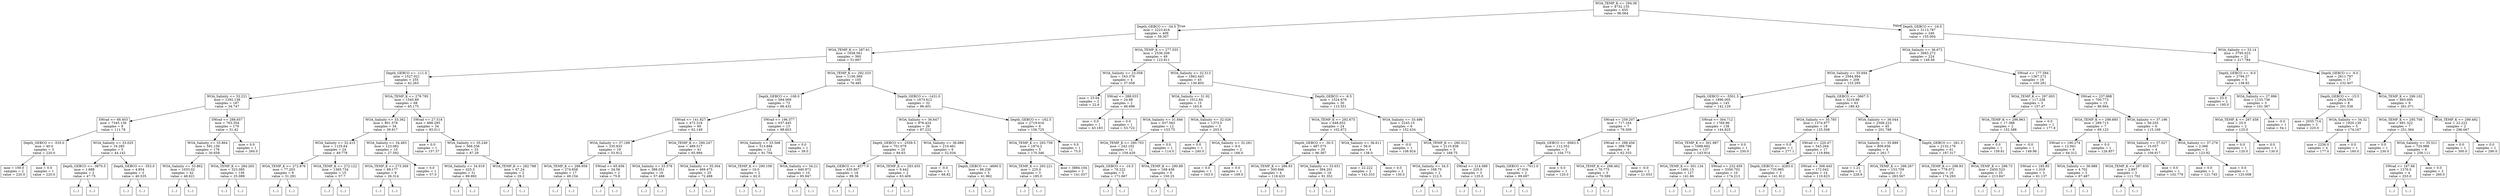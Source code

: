 digraph Tree {
node [shape=box] ;
0 [label="WOA_TEMP_K <= 294.36\nmse = 4732.135\nsamples = 655\nvalue = 96.064"] ;
1 [label="Depth_GEBCO <= -34.5\nmse = 2223.816\nsamples = 409\nvalue = 59.307"] ;
0 -> 1 [labeldistance=2.5, labelangle=45, headlabel="True"] ;
2 [label="WOA_TEMP_K <= 287.61\nmse = 1658.561\nsamples = 360\nvalue = 51.667"] ;
1 -> 2 ;
3 [label="Depth_GEBCO <= -111.0\nmse = 1527.021\nsamples = 255\nvalue = 42.263"] ;
2 -> 3 ;
4 [label="WOA_Salinity <= 33.221\nmse = 1292.138\nsamples = 187\nvalue = 34.747"] ;
3 -> 4 ;
5 [label="SWrad <= 68.403\nmse = 7345.136\nsamples = 8\nvalue = 111.78"] ;
4 -> 5 ;
6 [label="Depth_GEBCO <= -535.0\nmse = 40.0\nsamples = 3\nvalue = 220.0"] ;
5 -> 6 ;
7 [label="mse = 100.0\nsamples = 2\nvalue = 220.0"] ;
6 -> 7 ;
8 [label="mse = 0.0\nsamples = 1\nvalue = 220.0"] ;
6 -> 8 ;
9 [label="WOA_Salinity <= 33.025\nmse = 16.285\nsamples = 5\nvalue = 44.142"] ;
5 -> 9 ;
10 [label="Depth_GEBCO <= -3870.5\nmse = 1.688\nsamples = 2\nvalue = 47.75"] ;
9 -> 10 ;
11 [label="(...)"] ;
10 -> 11 ;
12 [label="(...)"] ;
10 -> 12 ;
13 [label="Depth_GEBCO <= -353.0\nmse = 4.854\nsamples = 3\nvalue = 40.535"] ;
9 -> 13 ;
14 [label="(...)"] ;
13 -> 14 ;
15 [label="(...)"] ;
13 -> 15 ;
16 [label="SWrad <= 288.657\nmse = 763.354\nsamples = 179\nvalue = 31.42"] ;
4 -> 16 ;
17 [label="WOA_Salinity <= 33.864\nmse = 591.156\nsamples = 178\nvalue = 30.658"] ;
16 -> 17 ;
18 [label="WOA_Salinity <= 33.862\nmse = 1033.02\nsamples = 42\nvalue = 48.621"] ;
17 -> 18 ;
19 [label="(...)"] ;
18 -> 19 ;
96 [label="(...)"] ;
18 -> 96 ;
97 [label="WOA_TEMP_K <= 284.265\nmse = 323.095\nsamples = 136\nvalue = 25.089"] ;
17 -> 97 ;
98 [label="(...)"] ;
97 -> 98 ;
261 [label="(...)"] ;
97 -> 261 ;
296 [label="mse = 0.0\nsamples = 1\nvalue = 260.0"] ;
16 -> 296 ;
297 [label="WOA_TEMP_K <= 279.795\nmse = 1545.89\nsamples = 68\nvalue = 65.175"] ;
3 -> 297 ;
298 [label="WOA_Salinity <= 33.362\nmse = 801.578\nsamples = 34\nvalue = 39.917"] ;
297 -> 298 ;
299 [label="WOA_Salinity <= 32.415\nmse = 1125.64\nsamples = 24\nvalue = 49.778"] ;
298 -> 299 ;
300 [label="WOA_TEMP_K <= 272.876\nmse = 77.203\nsamples = 9\nvalue = 31.291"] ;
299 -> 300 ;
301 [label="(...)"] ;
300 -> 301 ;
302 [label="(...)"] ;
300 -> 302 ;
303 [label="WOA_TEMP_K <= 272.122\nmse = 1365.734\nsamples = 15\nvalue = 57.7"] ;
299 -> 303 ;
304 [label="(...)"] ;
303 -> 304 ;
307 [label="(...)"] ;
303 -> 307 ;
310 [label="WOA_Salinity <= 34.483\nmse = 123.062\nsamples = 10\nvalue = 27.592"] ;
298 -> 310 ;
311 [label="WOA_TEMP_K <= 273.369\nmse = 89.177\nsamples = 9\nvalue = 26.314"] ;
310 -> 311 ;
312 [label="(...)"] ;
311 -> 312 ;
323 [label="(...)"] ;
311 -> 323 ;
326 [label="mse = 0.0\nsamples = 1\nvalue = 57.0"] ;
310 -> 326 ;
327 [label="SWrad <= 27.518\nmse = 888.295\nsamples = 34\nvalue = 93.011"] ;
297 -> 327 ;
328 [label="mse = 0.0\nsamples = 1\nvalue = 157.37"] ;
327 -> 328 ;
329 [label="WOA_Salinity <= 35.249\nmse = 566.336\nsamples = 33\nvalue = 87.29"] ;
327 -> 329 ;
330 [label="WOA_Salinity <= 34.919\nmse = 425.3\nsamples = 31\nvalue = 89.992"] ;
329 -> 330 ;
331 [label="(...)"] ;
330 -> 331 ;
362 [label="(...)"] ;
330 -> 362 ;
375 [label="WOA_TEMP_K <= 282.788\nmse = 67.24\nsamples = 2\nvalue = 29.2"] ;
329 -> 375 ;
376 [label="(...)"] ;
375 -> 376 ;
377 [label="(...)"] ;
375 -> 377 ;
378 [label="WOA_TEMP_K <= 292.333\nmse = 1156.369\nsamples = 105\nvalue = 76.485"] ;
2 -> 378 ;
379 [label="Depth_GEBCO <= -108.0\nmse = 594.009\nsamples = 73\nvalue = 66.432"] ;
378 -> 379 ;
380 [label="SWrad <= 141.827\nmse = 472.316\nsamples = 60\nvalue = 62.149"] ;
379 -> 380 ;
381 [label="WOA_Salinity <= 37.189\nmse = 335.933\nsamples = 19\nvalue = 53.912"] ;
380 -> 381 ;
382 [label="WOA_TEMP_K <= 288.959\nmse = 274.658\nsamples = 17\nvalue = 49.154"] ;
381 -> 382 ;
383 [label="(...)"] ;
382 -> 383 ;
392 [label="(...)"] ;
382 -> 392 ;
415 [label="SWrad <= 65.656\nmse = 34.56\nsamples = 2\nvalue = 75.8"] ;
381 -> 415 ;
416 [label="(...)"] ;
415 -> 416 ;
417 [label="(...)"] ;
415 -> 417 ;
418 [label="WOA_TEMP_K <= 290.247\nmse = 489.517\nsamples = 41\nvalue = 65.994"] ;
380 -> 418 ;
419 [label="WOA_Salinity <= 33.578\nmse = 388.051\nsamples = 16\nvalue = 57.488"] ;
418 -> 419 ;
420 [label="(...)"] ;
419 -> 420 ;
423 [label="(...)"] ;
419 -> 423 ;
444 [label="WOA_Salinity <= 35.304\nmse = 469.475\nsamples = 25\nvalue = 72.498"] ;
418 -> 444 ;
445 [label="(...)"] ;
444 -> 445 ;
450 [label="(...)"] ;
444 -> 450 ;
481 [label="SWrad <= 196.377\nmse = 637.445\nsamples = 13\nvalue = 88.603"] ;
379 -> 481 ;
482 [label="WOA_Salinity <= 33.568\nmse = 513.894\nsamples = 12\nvalue = 91.704"] ;
481 -> 482 ;
483 [label="WOA_TEMP_K <= 290.109\nmse = 16.0\nsamples = 2\nvalue = 62.0"] ;
482 -> 483 ;
484 [label="(...)"] ;
483 -> 484 ;
485 [label="(...)"] ;
483 -> 485 ;
486 [label="WOA_Salinity <= 34.21\nmse = 440.972\nsamples = 10\nvalue = 95.947"] ;
482 -> 486 ;
487 [label="(...)"] ;
486 -> 487 ;
492 [label="(...)"] ;
486 -> 492 ;
501 [label="mse = 0.0\nsamples = 1\nvalue = 39.0"] ;
481 -> 501 ;
502 [label="Depth_GEBCO <= -1431.0\nmse = 1673.612\nsamples = 32\nvalue = 96.401"] ;
378 -> 502 ;
503 [label="WOA_Salinity <= 36.647\nmse = 876.424\nsamples = 26\nvalue = 87.222"] ;
502 -> 503 ;
504 [label="Depth_GEBCO <= -2559.5\nmse = 701.079\nsamples = 20\nvalue = 94.63"] ;
503 -> 504 ;
505 [label="Depth_GEBCO <= -4577.0\nmse = 635.807\nsamples = 18\nvalue = 99.36"] ;
504 -> 505 ;
506 [label="(...)"] ;
505 -> 506 ;
517 [label="(...)"] ;
505 -> 517 ;
540 [label="WOA_TEMP_K <= 293.455\nmse = 9.442\nsamples = 2\nvalue = 63.409"] ;
504 -> 540 ;
541 [label="(...)"] ;
540 -> 541 ;
542 [label="(...)"] ;
540 -> 542 ;
543 [label="WOA_Salinity <= 36.689\nmse = 210.461\nsamples = 6\nvalue = 52.034"] ;
503 -> 543 ;
544 [label="mse = -0.0\nsamples = 1\nvalue = 68.82"] ;
543 -> 544 ;
545 [label="Depth_GEBCO <= -4690.5\nmse = 66.236\nsamples = 5\nvalue = 41.962"] ;
543 -> 545 ;
546 [label="(...)"] ;
545 -> 546 ;
547 [label="(...)"] ;
545 -> 547 ;
554 [label="Depth_GEBCO <= -162.5\nmse = 2719.616\nsamples = 6\nvalue = 156.725"] ;
502 -> 554 ;
555 [label="WOA_TEMP_K <= 293.759\nmse = 1874.2\nsamples = 5\nvalue = 170.346"] ;
554 -> 555 ;
556 [label="WOA_TEMP_K <= 293.221\nmse = 225.0\nsamples = 3\nvalue = 185.0"] ;
555 -> 556 ;
557 [label="(...)"] ;
556 -> 557 ;
558 [label="(...)"] ;
556 -> 558 ;
559 [label="mse = 3884.104\nsamples = 2\nvalue = 141.037"] ;
555 -> 559 ;
560 [label="mse = 0.0\nsamples = 1\nvalue = 75.0"] ;
554 -> 560 ;
561 [label="WOA_TEMP_K <= 277.555\nmse = 2336.206\nsamples = 49\nvalue = 123.911"] ;
1 -> 561 ;
562 [label="WOA_Salinity <= 23.056\nmse = 163.376\nsamples = 4\nvalue = 37.058"] ;
561 -> 562 ;
563 [label="mse = 23.04\nsamples = 2\nvalue = 22.6"] ;
562 -> 563 ;
564 [label="SWrad <= 288.033\nmse = 24.68\nsamples = 2\nvalue = 46.696"] ;
562 -> 564 ;
565 [label="mse = 0.0\nsamples = 1\nvalue = 43.183"] ;
564 -> 565 ;
566 [label="mse = 0.0\nsamples = 1\nvalue = 53.722"] ;
564 -> 566 ;
567 [label="WOA_Salinity <= 32.513\nmse = 1862.443\nsamples = 45\nvalue = 130.805"] ;
561 -> 567 ;
568 [label="WOA_Salinity <= 31.92\nmse = 1012.84\nsamples = 15\nvalue = 163.6"] ;
567 -> 568 ;
569 [label="WOA_Salinity <= 31.846\nmse = 437.563\nsamples = 12\nvalue = 153.75"] ;
568 -> 569 ;
570 [label="WOA_TEMP_K <= 290.703\nmse = 242.102\nsamples = 11\nvalue = 159.429"] ;
569 -> 570 ;
571 [label="Depth_GEBCO <= -10.5\nmse = 78.222\nsamples = 5\nvalue = 171.667"] ;
570 -> 571 ;
572 [label="(...)"] ;
571 -> 572 ;
577 [label="(...)"] ;
571 -> 577 ;
580 [label="WOA_TEMP_K <= 290.89\nmse = 168.438\nsamples = 6\nvalue = 150.25"] ;
570 -> 580 ;
581 [label="(...)"] ;
580 -> 581 ;
586 [label="(...)"] ;
580 -> 586 ;
591 [label="mse = 0.0\nsamples = 1\nvalue = 114.0"] ;
569 -> 591 ;
592 [label="WOA_Salinity <= 32.026\nmse = 1373.5\nsamples = 3\nvalue = 203.0"] ;
568 -> 592 ;
593 [label="mse = 0.0\nsamples = 1\nvalue = 240.0"] ;
592 -> 593 ;
594 [label="WOA_Salinity <= 32.281\nmse = 9.0\nsamples = 2\nvalue = 166.0"] ;
592 -> 594 ;
595 [label="mse = 0.0\nsamples = 1\nvalue = 163.0"] ;
594 -> 595 ;
596 [label="mse = 0.0\nsamples = 1\nvalue = 169.0"] ;
594 -> 596 ;
597 [label="Depth_GEBCO <= -6.5\nmse = 1524.679\nsamples = 30\nvalue = 115.551"] ;
567 -> 597 ;
598 [label="WOA_TEMP_K <= 292.675\nmse = 648.652\nsamples = 24\nvalue = 102.872"] ;
597 -> 598 ;
599 [label="Depth_GEBCO <= -30.5\nmse = 487.575\nsamples = 20\nvalue = 96.367"] ;
598 -> 599 ;
600 [label="WOA_TEMP_K <= 286.93\nmse = 300.846\nsamples = 4\nvalue = 118.433"] ;
599 -> 600 ;
601 [label="(...)"] ;
600 -> 601 ;
604 [label="(...)"] ;
600 -> 604 ;
607 [label="WOA_Salinity <= 33.651\nmse = 394.201\nsamples = 16\nvalue = 91.352"] ;
599 -> 607 ;
608 [label="(...)"] ;
607 -> 608 ;
617 [label="(...)"] ;
607 -> 617 ;
634 [label="WOA_Salinity <= 36.611\nmse = 56.0\nsamples = 4\nvalue = 138.0"] ;
598 -> 634 ;
635 [label="mse = 22.222\nsamples = 2\nvalue = 143.333"] ;
634 -> 635 ;
636 [label="mse = 0.0\nsamples = 2\nvalue = 130.0"] ;
634 -> 636 ;
637 [label="WOA_Salinity <= 33.496\nmse = 2245.15\nsamples = 6\nvalue = 152.434"] ;
597 -> 637 ;
638 [label="mse = -0.0\nsamples = 1\nvalue = 108.924"] ;
637 -> 638 ;
639 [label="WOA_TEMP_K <= 290.312\nmse = 2110.938\nsamples = 5\nvalue = 168.75"] ;
637 -> 639 ;
640 [label="WOA_Salinity <= 34.5\nmse = 168.75\nsamples = 2\nvalue = 212.5"] ;
639 -> 640 ;
641 [label="(...)"] ;
640 -> 641 ;
642 [label="(...)"] ;
640 -> 642 ;
643 [label="SWrad <= 214.088\nmse = 225.0\nsamples = 3\nvalue = 125.0"] ;
639 -> 643 ;
644 [label="(...)"] ;
643 -> 644 ;
647 [label="(...)"] ;
643 -> 647 ;
648 [label="Depth_GEBCO <= -16.5\nmse = 3113.787\nsamples = 246\nvalue = 155.004"] ;
0 -> 648 [labeldistance=2.5, labelangle=-45, headlabel="False"] ;
649 [label="WOA_Salinity <= 36.672\nmse = 2683.272\nsamples = 224\nvalue = 149.56"] ;
648 -> 649 ;
650 [label="WOA_Salinity <= 35.694\nmse = 2584.994\nsamples = 208\nvalue = 153.295"] ;
649 -> 650 ;
651 [label="Depth_GEBCO <= -5501.5\nmse = 1896.005\nsamples = 145\nvalue = 142.129"] ;
650 -> 651 ;
652 [label="SWrad <= 259.207\nmse = 717.164\nsamples = 7\nvalue = 79.309"] ;
651 -> 652 ;
653 [label="Depth_GEBCO <= -6063.5\nmse = 112.552\nsamples = 3\nvalue = 104.773"] ;
652 -> 653 ;
654 [label="Depth_GEBCO <= -7011.0\nmse = 47.016\nsamples = 2\nvalue = 99.697"] ;
653 -> 654 ;
655 [label="(...)"] ;
654 -> 655 ;
656 [label="(...)"] ;
654 -> 656 ;
657 [label="mse = 0.0\nsamples = 1\nvalue = 120.0"] ;
653 -> 657 ;
658 [label="SWrad <= 298.456\nmse = 399.798\nsamples = 4\nvalue = 62.333"] ;
652 -> 658 ;
659 [label="WOA_TEMP_K <= 298.462\nmse = 70.775\nsamples = 3\nvalue = 70.589"] ;
658 -> 659 ;
660 [label="(...)"] ;
659 -> 660 ;
661 [label="(...)"] ;
659 -> 661 ;
664 [label="mse = -0.0\nsamples = 1\nvalue = 21.053"] ;
658 -> 664 ;
665 [label="SWrad <= 304.712\nmse = 1769.96\nsamples = 138\nvalue = 144.825"] ;
651 -> 665 ;
666 [label="WOA_TEMP_K <= 301.987\nmse = 1688.682\nsamples = 137\nvalue = 143.914"] ;
665 -> 666 ;
667 [label="WOA_TEMP_K <= 301.134\nmse = 1491.15\nsamples = 127\nvalue = 141.66"] ;
666 -> 667 ;
668 [label="(...)"] ;
667 -> 668 ;
855 [label="(...)"] ;
667 -> 855 ;
872 [label="SWrad <= 232.459\nmse = 3356.702\nsamples = 10\nvalue = 174.213"] ;
666 -> 872 ;
873 [label="(...)"] ;
872 -> 873 ;
878 [label="(...)"] ;
872 -> 878 ;
889 [label="mse = 0.0\nsamples = 1\nvalue = 250.0"] ;
665 -> 889 ;
890 [label="Depth_GEBCO <= -3667.5\nmse = 3219.96\nsamples = 63\nvalue = 180.43"] ;
650 -> 890 ;
891 [label="WOA_Salinity <= 35.785\nmse = 1374.977\nsamples = 18\nvalue = 125.508"] ;
890 -> 891 ;
892 [label="mse = 0.0\nsamples = 1\nvalue = 277.1"] ;
891 -> 892 ;
893 [label="SWrad <= 220.47\nmse = 543.264\nsamples = 17\nvalue = 119.894"] ;
891 -> 893 ;
894 [label="Depth_GEBCO <= -4283.0\nmse = 735.965\nsamples = 3\nvalue = 141.912"] ;
893 -> 894 ;
895 [label="(...)"] ;
894 -> 895 ;
896 [label="(...)"] ;
894 -> 896 ;
899 [label="SWrad <= 306.445\nmse = 172.042\nsamples = 14\nvalue = 110.623"] ;
893 -> 899 ;
900 [label="(...)"] ;
899 -> 900 ;
923 [label="(...)"] ;
899 -> 923 ;
924 [label="WOA_Salinity <= 36.044\nmse = 2308.223\nsamples = 45\nvalue = 201.788"] ;
890 -> 924 ;
925 [label="WOA_Salinity <= 35.889\nmse = 809.936\nsamples = 4\nvalue = 261.7"] ;
924 -> 925 ;
926 [label="mse = 1.21\nsamples = 2\nvalue = 228.9"] ;
925 -> 926 ;
927 [label="WOA_TEMP_K <= 298.267\nmse = 153.709\nsamples = 2\nvalue = 283.567"] ;
925 -> 927 ;
928 [label="(...)"] ;
927 -> 928 ;
929 [label="(...)"] ;
927 -> 929 ;
930 [label="Depth_GEBCO <= -261.5\nmse = 2132.179\nsamples = 41\nvalue = 197.317"] ;
924 -> 930 ;
931 [label="WOA_TEMP_K <= 298.93\nmse = 778.072\nsamples = 16\nvalue = 174.293"] ;
930 -> 931 ;
932 [label="(...)"] ;
931 -> 932 ;
947 [label="(...)"] ;
931 -> 947 ;
952 [label="WOA_TEMP_K <= 298.73\nmse = 2450.523\nsamples = 25\nvalue = 213.847"] ;
930 -> 952 ;
953 [label="(...)"] ;
952 -> 953 ;
968 [label="(...)"] ;
952 -> 968 ;
981 [label="SWrad <= 177.594\nmse = 1367.272\nsamples = 16\nvalue = 100.281"] ;
649 -> 981 ;
982 [label="WOA_TEMP_K <= 297.003\nmse = 117.238\nsamples = 3\nvalue = 157.47"] ;
981 -> 982 ;
983 [label="WOA_TEMP_K <= 296.963\nmse = 17.388\nsamples = 2\nvalue = 152.388"] ;
982 -> 983 ;
984 [label="mse = 0.0\nsamples = 1\nvalue = 159.61"] ;
983 -> 984 ;
985 [label="mse = -0.0\nsamples = 1\nvalue = 149.98"] ;
983 -> 985 ;
986 [label="mse = 0.0\nsamples = 1\nvalue = 177.8"] ;
982 -> 986 ;
987 [label="SWrad <= 237.988\nmse = 700.773\nsamples = 13\nvalue = 86.664"] ;
981 -> 987 ;
988 [label="WOA_TEMP_K <= 298.885\nmse = 289.713\nsamples = 7\nvalue = 69.123"] ;
987 -> 988 ;
989 [label="SWrad <= 190.274\nmse = 12.941\nsamples = 6\nvalue = 64.312"] ;
988 -> 989 ;
990 [label="SWrad <= 185.85\nmse = 1.019\nsamples = 3\nvalue = 61.137"] ;
989 -> 990 ;
991 [label="(...)"] ;
990 -> 991 ;
992 [label="(...)"] ;
990 -> 992 ;
993 [label="WOA_Salinity <= 36.988\nmse = 4.702\nsamples = 3\nvalue = 67.487"] ;
989 -> 993 ;
994 [label="(...)"] ;
993 -> 994 ;
997 [label="(...)"] ;
993 -> 997 ;
998 [label="mse = 0.0\nsamples = 1\nvalue = 126.857"] ;
988 -> 998 ;
999 [label="WOA_Salinity <= 37.196\nmse = 56.255\nsamples = 6\nvalue = 115.169"] ;
987 -> 999 ;
1000 [label="WOA_Salinity <= 37.027\nmse = 15.057\nsamples = 4\nvalue = 109.917"] ;
999 -> 1000 ;
1001 [label="WOA_TEMP_K <= 297.835\nmse = 2.897\nsamples = 3\nvalue = 111.702"] ;
1000 -> 1001 ;
1002 [label="(...)"] ;
1001 -> 1002 ;
1003 [label="(...)"] ;
1001 -> 1003 ;
1004 [label="mse = 0.0\nsamples = 1\nvalue = 102.779"] ;
1000 -> 1004 ;
1005 [label="WOA_Salinity <= 37.279\nmse = 2.366\nsamples = 2\nvalue = 123.92"] ;
999 -> 1005 ;
1006 [label="mse = 0.0\nsamples = 1\nvalue = 121.745"] ;
1005 -> 1006 ;
1007 [label="mse = 0.0\nsamples = 1\nvalue = 125.008"] ;
1005 -> 1007 ;
1008 [label="WOA_Salinity <= 33.14\nmse = 3795.023\nsamples = 22\nvalue = 217.784"] ;
648 -> 1008 ;
1009 [label="Depth_GEBCO <= -9.0\nmse = 2794.37\nsamples = 5\nvalue = 138.82"] ;
1008 -> 1009 ;
1010 [label="mse = 25.0\nsamples = 2\nvalue = 195.0"] ;
1009 -> 1010 ;
1011 [label="WOA_Salinity <= 27.996\nmse = 1133.736\nsamples = 3\nvalue = 101.367"] ;
1009 -> 1011 ;
1012 [label="WOA_TEMP_K <= 297.458\nmse = 25.0\nsamples = 2\nvalue = 125.0"] ;
1011 -> 1012 ;
1013 [label="mse = 0.0\nsamples = 1\nvalue = 120.0"] ;
1012 -> 1013 ;
1014 [label="mse = 0.0\nsamples = 1\nvalue = 130.0"] ;
1012 -> 1014 ;
1015 [label="mse = -0.0\nsamples = 1\nvalue = 54.1"] ;
1011 -> 1015 ;
1016 [label="Depth_GEBCO <= -9.0\nmse = 2611.797\nsamples = 17\nvalue = 232.407"] ;
1008 -> 1016 ;
1017 [label="Depth_GEBCO <= -15.5\nmse = 2624.556\nsamples = 8\nvalue = 201.538"] ;
1016 -> 1017 ;
1018 [label="mse = 2035.714\nsamples = 3\nvalue = 225.0"] ;
1017 -> 1018 ;
1019 [label="WOA_Salinity <= 34.32\nmse = 1920.139\nsamples = 5\nvalue = 174.167"] ;
1017 -> 1019 ;
1020 [label="mse = 2256.0\nsamples = 4\nvalue = 177.0"] ;
1019 -> 1020 ;
1021 [label="mse = 0.0\nsamples = 1\nvalue = 160.0"] ;
1019 -> 1021 ;
1022 [label="WOA_TEMP_K <= 299.102\nmse = 893.495\nsamples = 9\nvalue = 261.071"] ;
1016 -> 1022 ;
1023 [label="WOA_TEMP_K <= 295.708\nmse = 691.322\nsamples = 7\nvalue = 251.364"] ;
1022 -> 1023 ;
1024 [label="mse = 0.0\nsamples = 1\nvalue = 230.0"] ;
1023 -> 1024 ;
1025 [label="WOA_Salinity <= 35.521\nmse = 720.988\nsamples = 6\nvalue = 256.111"] ;
1023 -> 1025 ;
1026 [label="SWrad <= 167.68\nmse = 1276.0\nsamples = 4\nvalue = 253.0"] ;
1025 -> 1026 ;
1027 [label="(...)"] ;
1026 -> 1027 ;
1028 [label="(...)"] ;
1026 -> 1028 ;
1029 [label="mse = 0.0\nsamples = 2\nvalue = 260.0"] ;
1025 -> 1029 ;
1030 [label="WOA_TEMP_K <= 299.492\nmse = 22.222\nsamples = 2\nvalue = 296.667"] ;
1022 -> 1030 ;
1031 [label="mse = 0.0\nsamples = 1\nvalue = 300.0"] ;
1030 -> 1031 ;
1032 [label="mse = 0.0\nsamples = 1\nvalue = 290.0"] ;
1030 -> 1032 ;
}